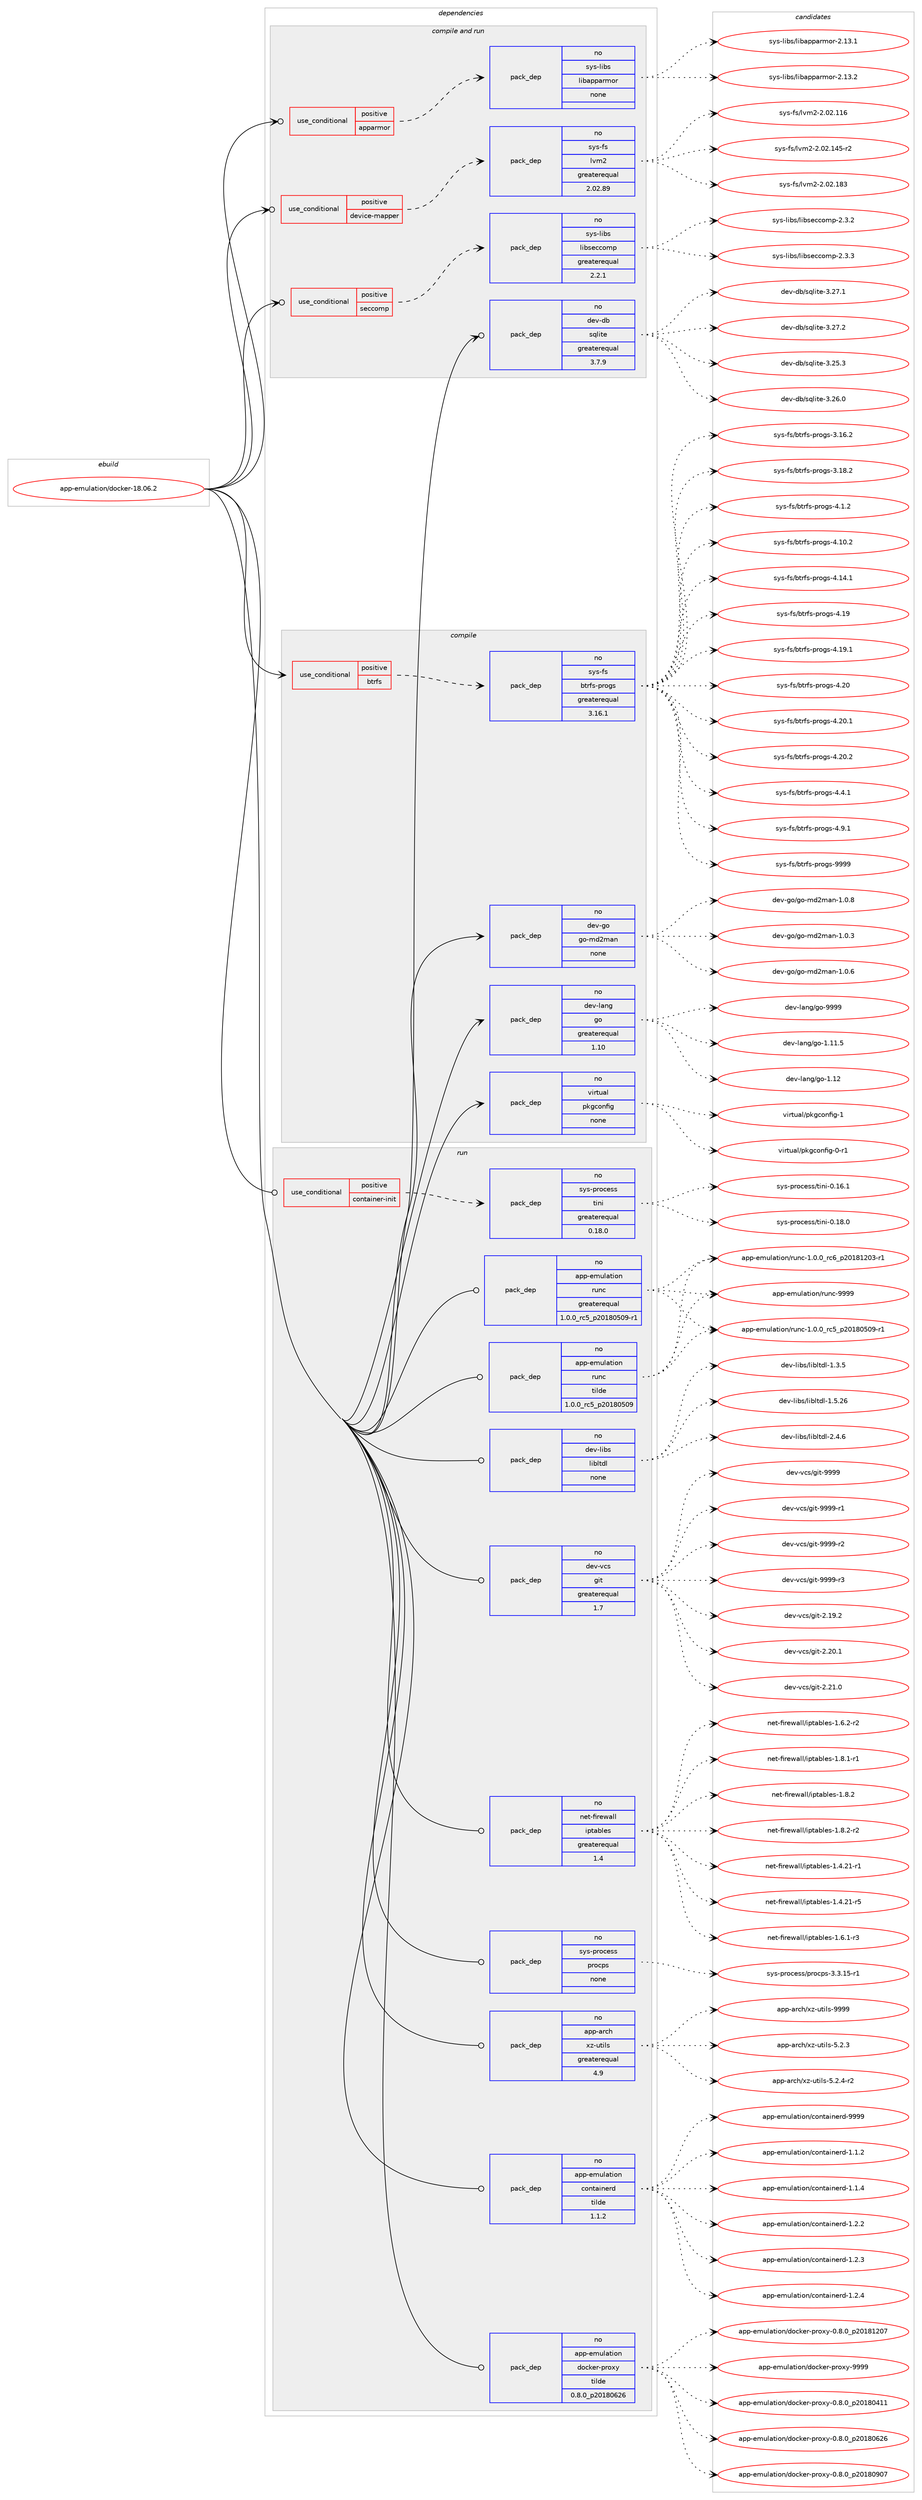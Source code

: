 digraph prolog {

# *************
# Graph options
# *************

newrank=true;
concentrate=true;
compound=true;
graph [rankdir=LR,fontname=Helvetica,fontsize=10,ranksep=1.5];#, ranksep=2.5, nodesep=0.2];
edge  [arrowhead=vee];
node  [fontname=Helvetica,fontsize=10];

# **********
# The ebuild
# **********

subgraph cluster_leftcol {
color=gray;
rank=same;
label=<<i>ebuild</i>>;
id [label="app-emulation/docker-18.06.2", color=red, width=4, href="../app-emulation/docker-18.06.2.svg"];
}

# ****************
# The dependencies
# ****************

subgraph cluster_midcol {
color=gray;
label=<<i>dependencies</i>>;
subgraph cluster_compile {
fillcolor="#eeeeee";
style=filled;
label=<<i>compile</i>>;
subgraph cond349831 {
dependency1284806 [label=<<TABLE BORDER="0" CELLBORDER="1" CELLSPACING="0" CELLPADDING="4"><TR><TD ROWSPAN="3" CELLPADDING="10">use_conditional</TD></TR><TR><TD>positive</TD></TR><TR><TD>btrfs</TD></TR></TABLE>>, shape=none, color=red];
subgraph pack915009 {
dependency1284807 [label=<<TABLE BORDER="0" CELLBORDER="1" CELLSPACING="0" CELLPADDING="4" WIDTH="220"><TR><TD ROWSPAN="6" CELLPADDING="30">pack_dep</TD></TR><TR><TD WIDTH="110">no</TD></TR><TR><TD>sys-fs</TD></TR><TR><TD>btrfs-progs</TD></TR><TR><TD>greaterequal</TD></TR><TR><TD>3.16.1</TD></TR></TABLE>>, shape=none, color=blue];
}
dependency1284806:e -> dependency1284807:w [weight=20,style="dashed",arrowhead="vee"];
}
id:e -> dependency1284806:w [weight=20,style="solid",arrowhead="vee"];
subgraph pack915010 {
dependency1284808 [label=<<TABLE BORDER="0" CELLBORDER="1" CELLSPACING="0" CELLPADDING="4" WIDTH="220"><TR><TD ROWSPAN="6" CELLPADDING="30">pack_dep</TD></TR><TR><TD WIDTH="110">no</TD></TR><TR><TD>dev-go</TD></TR><TR><TD>go-md2man</TD></TR><TR><TD>none</TD></TR><TR><TD></TD></TR></TABLE>>, shape=none, color=blue];
}
id:e -> dependency1284808:w [weight=20,style="solid",arrowhead="vee"];
subgraph pack915011 {
dependency1284809 [label=<<TABLE BORDER="0" CELLBORDER="1" CELLSPACING="0" CELLPADDING="4" WIDTH="220"><TR><TD ROWSPAN="6" CELLPADDING="30">pack_dep</TD></TR><TR><TD WIDTH="110">no</TD></TR><TR><TD>dev-lang</TD></TR><TR><TD>go</TD></TR><TR><TD>greaterequal</TD></TR><TR><TD>1.10</TD></TR></TABLE>>, shape=none, color=blue];
}
id:e -> dependency1284809:w [weight=20,style="solid",arrowhead="vee"];
subgraph pack915012 {
dependency1284810 [label=<<TABLE BORDER="0" CELLBORDER="1" CELLSPACING="0" CELLPADDING="4" WIDTH="220"><TR><TD ROWSPAN="6" CELLPADDING="30">pack_dep</TD></TR><TR><TD WIDTH="110">no</TD></TR><TR><TD>virtual</TD></TR><TR><TD>pkgconfig</TD></TR><TR><TD>none</TD></TR><TR><TD></TD></TR></TABLE>>, shape=none, color=blue];
}
id:e -> dependency1284810:w [weight=20,style="solid",arrowhead="vee"];
}
subgraph cluster_compileandrun {
fillcolor="#eeeeee";
style=filled;
label=<<i>compile and run</i>>;
subgraph cond349832 {
dependency1284811 [label=<<TABLE BORDER="0" CELLBORDER="1" CELLSPACING="0" CELLPADDING="4"><TR><TD ROWSPAN="3" CELLPADDING="10">use_conditional</TD></TR><TR><TD>positive</TD></TR><TR><TD>apparmor</TD></TR></TABLE>>, shape=none, color=red];
subgraph pack915013 {
dependency1284812 [label=<<TABLE BORDER="0" CELLBORDER="1" CELLSPACING="0" CELLPADDING="4" WIDTH="220"><TR><TD ROWSPAN="6" CELLPADDING="30">pack_dep</TD></TR><TR><TD WIDTH="110">no</TD></TR><TR><TD>sys-libs</TD></TR><TR><TD>libapparmor</TD></TR><TR><TD>none</TD></TR><TR><TD></TD></TR></TABLE>>, shape=none, color=blue];
}
dependency1284811:e -> dependency1284812:w [weight=20,style="dashed",arrowhead="vee"];
}
id:e -> dependency1284811:w [weight=20,style="solid",arrowhead="odotvee"];
subgraph cond349833 {
dependency1284813 [label=<<TABLE BORDER="0" CELLBORDER="1" CELLSPACING="0" CELLPADDING="4"><TR><TD ROWSPAN="3" CELLPADDING="10">use_conditional</TD></TR><TR><TD>positive</TD></TR><TR><TD>device-mapper</TD></TR></TABLE>>, shape=none, color=red];
subgraph pack915014 {
dependency1284814 [label=<<TABLE BORDER="0" CELLBORDER="1" CELLSPACING="0" CELLPADDING="4" WIDTH="220"><TR><TD ROWSPAN="6" CELLPADDING="30">pack_dep</TD></TR><TR><TD WIDTH="110">no</TD></TR><TR><TD>sys-fs</TD></TR><TR><TD>lvm2</TD></TR><TR><TD>greaterequal</TD></TR><TR><TD>2.02.89</TD></TR></TABLE>>, shape=none, color=blue];
}
dependency1284813:e -> dependency1284814:w [weight=20,style="dashed",arrowhead="vee"];
}
id:e -> dependency1284813:w [weight=20,style="solid",arrowhead="odotvee"];
subgraph cond349834 {
dependency1284815 [label=<<TABLE BORDER="0" CELLBORDER="1" CELLSPACING="0" CELLPADDING="4"><TR><TD ROWSPAN="3" CELLPADDING="10">use_conditional</TD></TR><TR><TD>positive</TD></TR><TR><TD>seccomp</TD></TR></TABLE>>, shape=none, color=red];
subgraph pack915015 {
dependency1284816 [label=<<TABLE BORDER="0" CELLBORDER="1" CELLSPACING="0" CELLPADDING="4" WIDTH="220"><TR><TD ROWSPAN="6" CELLPADDING="30">pack_dep</TD></TR><TR><TD WIDTH="110">no</TD></TR><TR><TD>sys-libs</TD></TR><TR><TD>libseccomp</TD></TR><TR><TD>greaterequal</TD></TR><TR><TD>2.2.1</TD></TR></TABLE>>, shape=none, color=blue];
}
dependency1284815:e -> dependency1284816:w [weight=20,style="dashed",arrowhead="vee"];
}
id:e -> dependency1284815:w [weight=20,style="solid",arrowhead="odotvee"];
subgraph pack915016 {
dependency1284817 [label=<<TABLE BORDER="0" CELLBORDER="1" CELLSPACING="0" CELLPADDING="4" WIDTH="220"><TR><TD ROWSPAN="6" CELLPADDING="30">pack_dep</TD></TR><TR><TD WIDTH="110">no</TD></TR><TR><TD>dev-db</TD></TR><TR><TD>sqlite</TD></TR><TR><TD>greaterequal</TD></TR><TR><TD>3.7.9</TD></TR></TABLE>>, shape=none, color=blue];
}
id:e -> dependency1284817:w [weight=20,style="solid",arrowhead="odotvee"];
}
subgraph cluster_run {
fillcolor="#eeeeee";
style=filled;
label=<<i>run</i>>;
subgraph cond349835 {
dependency1284818 [label=<<TABLE BORDER="0" CELLBORDER="1" CELLSPACING="0" CELLPADDING="4"><TR><TD ROWSPAN="3" CELLPADDING="10">use_conditional</TD></TR><TR><TD>positive</TD></TR><TR><TD>container-init</TD></TR></TABLE>>, shape=none, color=red];
subgraph pack915017 {
dependency1284819 [label=<<TABLE BORDER="0" CELLBORDER="1" CELLSPACING="0" CELLPADDING="4" WIDTH="220"><TR><TD ROWSPAN="6" CELLPADDING="30">pack_dep</TD></TR><TR><TD WIDTH="110">no</TD></TR><TR><TD>sys-process</TD></TR><TR><TD>tini</TD></TR><TR><TD>greaterequal</TD></TR><TR><TD>0.18.0</TD></TR></TABLE>>, shape=none, color=blue];
}
dependency1284818:e -> dependency1284819:w [weight=20,style="dashed",arrowhead="vee"];
}
id:e -> dependency1284818:w [weight=20,style="solid",arrowhead="odot"];
subgraph pack915018 {
dependency1284820 [label=<<TABLE BORDER="0" CELLBORDER="1" CELLSPACING="0" CELLPADDING="4" WIDTH="220"><TR><TD ROWSPAN="6" CELLPADDING="30">pack_dep</TD></TR><TR><TD WIDTH="110">no</TD></TR><TR><TD>app-arch</TD></TR><TR><TD>xz-utils</TD></TR><TR><TD>greaterequal</TD></TR><TR><TD>4.9</TD></TR></TABLE>>, shape=none, color=blue];
}
id:e -> dependency1284820:w [weight=20,style="solid",arrowhead="odot"];
subgraph pack915019 {
dependency1284821 [label=<<TABLE BORDER="0" CELLBORDER="1" CELLSPACING="0" CELLPADDING="4" WIDTH="220"><TR><TD ROWSPAN="6" CELLPADDING="30">pack_dep</TD></TR><TR><TD WIDTH="110">no</TD></TR><TR><TD>app-emulation</TD></TR><TR><TD>containerd</TD></TR><TR><TD>tilde</TD></TR><TR><TD>1.1.2</TD></TR></TABLE>>, shape=none, color=blue];
}
id:e -> dependency1284821:w [weight=20,style="solid",arrowhead="odot"];
subgraph pack915020 {
dependency1284822 [label=<<TABLE BORDER="0" CELLBORDER="1" CELLSPACING="0" CELLPADDING="4" WIDTH="220"><TR><TD ROWSPAN="6" CELLPADDING="30">pack_dep</TD></TR><TR><TD WIDTH="110">no</TD></TR><TR><TD>app-emulation</TD></TR><TR><TD>docker-proxy</TD></TR><TR><TD>tilde</TD></TR><TR><TD>0.8.0_p20180626</TD></TR></TABLE>>, shape=none, color=blue];
}
id:e -> dependency1284822:w [weight=20,style="solid",arrowhead="odot"];
subgraph pack915021 {
dependency1284823 [label=<<TABLE BORDER="0" CELLBORDER="1" CELLSPACING="0" CELLPADDING="4" WIDTH="220"><TR><TD ROWSPAN="6" CELLPADDING="30">pack_dep</TD></TR><TR><TD WIDTH="110">no</TD></TR><TR><TD>app-emulation</TD></TR><TR><TD>runc</TD></TR><TR><TD>greaterequal</TD></TR><TR><TD>1.0.0_rc5_p20180509-r1</TD></TR></TABLE>>, shape=none, color=blue];
}
id:e -> dependency1284823:w [weight=20,style="solid",arrowhead="odot"];
subgraph pack915022 {
dependency1284824 [label=<<TABLE BORDER="0" CELLBORDER="1" CELLSPACING="0" CELLPADDING="4" WIDTH="220"><TR><TD ROWSPAN="6" CELLPADDING="30">pack_dep</TD></TR><TR><TD WIDTH="110">no</TD></TR><TR><TD>app-emulation</TD></TR><TR><TD>runc</TD></TR><TR><TD>tilde</TD></TR><TR><TD>1.0.0_rc5_p20180509</TD></TR></TABLE>>, shape=none, color=blue];
}
id:e -> dependency1284824:w [weight=20,style="solid",arrowhead="odot"];
subgraph pack915023 {
dependency1284825 [label=<<TABLE BORDER="0" CELLBORDER="1" CELLSPACING="0" CELLPADDING="4" WIDTH="220"><TR><TD ROWSPAN="6" CELLPADDING="30">pack_dep</TD></TR><TR><TD WIDTH="110">no</TD></TR><TR><TD>dev-libs</TD></TR><TR><TD>libltdl</TD></TR><TR><TD>none</TD></TR><TR><TD></TD></TR></TABLE>>, shape=none, color=blue];
}
id:e -> dependency1284825:w [weight=20,style="solid",arrowhead="odot"];
subgraph pack915024 {
dependency1284826 [label=<<TABLE BORDER="0" CELLBORDER="1" CELLSPACING="0" CELLPADDING="4" WIDTH="220"><TR><TD ROWSPAN="6" CELLPADDING="30">pack_dep</TD></TR><TR><TD WIDTH="110">no</TD></TR><TR><TD>dev-vcs</TD></TR><TR><TD>git</TD></TR><TR><TD>greaterequal</TD></TR><TR><TD>1.7</TD></TR></TABLE>>, shape=none, color=blue];
}
id:e -> dependency1284826:w [weight=20,style="solid",arrowhead="odot"];
subgraph pack915025 {
dependency1284827 [label=<<TABLE BORDER="0" CELLBORDER="1" CELLSPACING="0" CELLPADDING="4" WIDTH="220"><TR><TD ROWSPAN="6" CELLPADDING="30">pack_dep</TD></TR><TR><TD WIDTH="110">no</TD></TR><TR><TD>net-firewall</TD></TR><TR><TD>iptables</TD></TR><TR><TD>greaterequal</TD></TR><TR><TD>1.4</TD></TR></TABLE>>, shape=none, color=blue];
}
id:e -> dependency1284827:w [weight=20,style="solid",arrowhead="odot"];
subgraph pack915026 {
dependency1284828 [label=<<TABLE BORDER="0" CELLBORDER="1" CELLSPACING="0" CELLPADDING="4" WIDTH="220"><TR><TD ROWSPAN="6" CELLPADDING="30">pack_dep</TD></TR><TR><TD WIDTH="110">no</TD></TR><TR><TD>sys-process</TD></TR><TR><TD>procps</TD></TR><TR><TD>none</TD></TR><TR><TD></TD></TR></TABLE>>, shape=none, color=blue];
}
id:e -> dependency1284828:w [weight=20,style="solid",arrowhead="odot"];
}
}

# **************
# The candidates
# **************

subgraph cluster_choices {
rank=same;
color=gray;
label=<<i>candidates</i>>;

subgraph choice915009 {
color=black;
nodesep=1;
choice1151211154510211547981161141021154511211411110311545514649544650 [label="sys-fs/btrfs-progs-3.16.2", color=red, width=4,href="../sys-fs/btrfs-progs-3.16.2.svg"];
choice1151211154510211547981161141021154511211411110311545514649564650 [label="sys-fs/btrfs-progs-3.18.2", color=red, width=4,href="../sys-fs/btrfs-progs-3.18.2.svg"];
choice11512111545102115479811611410211545112114111103115455246494650 [label="sys-fs/btrfs-progs-4.1.2", color=red, width=4,href="../sys-fs/btrfs-progs-4.1.2.svg"];
choice1151211154510211547981161141021154511211411110311545524649484650 [label="sys-fs/btrfs-progs-4.10.2", color=red, width=4,href="../sys-fs/btrfs-progs-4.10.2.svg"];
choice1151211154510211547981161141021154511211411110311545524649524649 [label="sys-fs/btrfs-progs-4.14.1", color=red, width=4,href="../sys-fs/btrfs-progs-4.14.1.svg"];
choice115121115451021154798116114102115451121141111031154552464957 [label="sys-fs/btrfs-progs-4.19", color=red, width=4,href="../sys-fs/btrfs-progs-4.19.svg"];
choice1151211154510211547981161141021154511211411110311545524649574649 [label="sys-fs/btrfs-progs-4.19.1", color=red, width=4,href="../sys-fs/btrfs-progs-4.19.1.svg"];
choice115121115451021154798116114102115451121141111031154552465048 [label="sys-fs/btrfs-progs-4.20", color=red, width=4,href="../sys-fs/btrfs-progs-4.20.svg"];
choice1151211154510211547981161141021154511211411110311545524650484649 [label="sys-fs/btrfs-progs-4.20.1", color=red, width=4,href="../sys-fs/btrfs-progs-4.20.1.svg"];
choice1151211154510211547981161141021154511211411110311545524650484650 [label="sys-fs/btrfs-progs-4.20.2", color=red, width=4,href="../sys-fs/btrfs-progs-4.20.2.svg"];
choice11512111545102115479811611410211545112114111103115455246524649 [label="sys-fs/btrfs-progs-4.4.1", color=red, width=4,href="../sys-fs/btrfs-progs-4.4.1.svg"];
choice11512111545102115479811611410211545112114111103115455246574649 [label="sys-fs/btrfs-progs-4.9.1", color=red, width=4,href="../sys-fs/btrfs-progs-4.9.1.svg"];
choice115121115451021154798116114102115451121141111031154557575757 [label="sys-fs/btrfs-progs-9999", color=red, width=4,href="../sys-fs/btrfs-progs-9999.svg"];
dependency1284807:e -> choice1151211154510211547981161141021154511211411110311545514649544650:w [style=dotted,weight="100"];
dependency1284807:e -> choice1151211154510211547981161141021154511211411110311545514649564650:w [style=dotted,weight="100"];
dependency1284807:e -> choice11512111545102115479811611410211545112114111103115455246494650:w [style=dotted,weight="100"];
dependency1284807:e -> choice1151211154510211547981161141021154511211411110311545524649484650:w [style=dotted,weight="100"];
dependency1284807:e -> choice1151211154510211547981161141021154511211411110311545524649524649:w [style=dotted,weight="100"];
dependency1284807:e -> choice115121115451021154798116114102115451121141111031154552464957:w [style=dotted,weight="100"];
dependency1284807:e -> choice1151211154510211547981161141021154511211411110311545524649574649:w [style=dotted,weight="100"];
dependency1284807:e -> choice115121115451021154798116114102115451121141111031154552465048:w [style=dotted,weight="100"];
dependency1284807:e -> choice1151211154510211547981161141021154511211411110311545524650484649:w [style=dotted,weight="100"];
dependency1284807:e -> choice1151211154510211547981161141021154511211411110311545524650484650:w [style=dotted,weight="100"];
dependency1284807:e -> choice11512111545102115479811611410211545112114111103115455246524649:w [style=dotted,weight="100"];
dependency1284807:e -> choice11512111545102115479811611410211545112114111103115455246574649:w [style=dotted,weight="100"];
dependency1284807:e -> choice115121115451021154798116114102115451121141111031154557575757:w [style=dotted,weight="100"];
}
subgraph choice915010 {
color=black;
nodesep=1;
choice1001011184510311147103111451091005010997110454946484651 [label="dev-go/go-md2man-1.0.3", color=red, width=4,href="../dev-go/go-md2man-1.0.3.svg"];
choice1001011184510311147103111451091005010997110454946484654 [label="dev-go/go-md2man-1.0.6", color=red, width=4,href="../dev-go/go-md2man-1.0.6.svg"];
choice1001011184510311147103111451091005010997110454946484656 [label="dev-go/go-md2man-1.0.8", color=red, width=4,href="../dev-go/go-md2man-1.0.8.svg"];
dependency1284808:e -> choice1001011184510311147103111451091005010997110454946484651:w [style=dotted,weight="100"];
dependency1284808:e -> choice1001011184510311147103111451091005010997110454946484654:w [style=dotted,weight="100"];
dependency1284808:e -> choice1001011184510311147103111451091005010997110454946484656:w [style=dotted,weight="100"];
}
subgraph choice915011 {
color=black;
nodesep=1;
choice10010111845108971101034710311145494649494653 [label="dev-lang/go-1.11.5", color=red, width=4,href="../dev-lang/go-1.11.5.svg"];
choice1001011184510897110103471031114549464950 [label="dev-lang/go-1.12", color=red, width=4,href="../dev-lang/go-1.12.svg"];
choice1001011184510897110103471031114557575757 [label="dev-lang/go-9999", color=red, width=4,href="../dev-lang/go-9999.svg"];
dependency1284809:e -> choice10010111845108971101034710311145494649494653:w [style=dotted,weight="100"];
dependency1284809:e -> choice1001011184510897110103471031114549464950:w [style=dotted,weight="100"];
dependency1284809:e -> choice1001011184510897110103471031114557575757:w [style=dotted,weight="100"];
}
subgraph choice915012 {
color=black;
nodesep=1;
choice11810511411611797108471121071039911111010210510345484511449 [label="virtual/pkgconfig-0-r1", color=red, width=4,href="../virtual/pkgconfig-0-r1.svg"];
choice1181051141161179710847112107103991111101021051034549 [label="virtual/pkgconfig-1", color=red, width=4,href="../virtual/pkgconfig-1.svg"];
dependency1284810:e -> choice11810511411611797108471121071039911111010210510345484511449:w [style=dotted,weight="100"];
dependency1284810:e -> choice1181051141161179710847112107103991111101021051034549:w [style=dotted,weight="100"];
}
subgraph choice915013 {
color=black;
nodesep=1;
choice11512111545108105981154710810598971121129711410911111445504649514649 [label="sys-libs/libapparmor-2.13.1", color=red, width=4,href="../sys-libs/libapparmor-2.13.1.svg"];
choice11512111545108105981154710810598971121129711410911111445504649514650 [label="sys-libs/libapparmor-2.13.2", color=red, width=4,href="../sys-libs/libapparmor-2.13.2.svg"];
dependency1284812:e -> choice11512111545108105981154710810598971121129711410911111445504649514649:w [style=dotted,weight="100"];
dependency1284812:e -> choice11512111545108105981154710810598971121129711410911111445504649514650:w [style=dotted,weight="100"];
}
subgraph choice915014 {
color=black;
nodesep=1;
choice115121115451021154710811810950455046485046494954 [label="sys-fs/lvm2-2.02.116", color=red, width=4,href="../sys-fs/lvm2-2.02.116.svg"];
choice1151211154510211547108118109504550464850464952534511450 [label="sys-fs/lvm2-2.02.145-r2", color=red, width=4,href="../sys-fs/lvm2-2.02.145-r2.svg"];
choice115121115451021154710811810950455046485046495651 [label="sys-fs/lvm2-2.02.183", color=red, width=4,href="../sys-fs/lvm2-2.02.183.svg"];
dependency1284814:e -> choice115121115451021154710811810950455046485046494954:w [style=dotted,weight="100"];
dependency1284814:e -> choice1151211154510211547108118109504550464850464952534511450:w [style=dotted,weight="100"];
dependency1284814:e -> choice115121115451021154710811810950455046485046495651:w [style=dotted,weight="100"];
}
subgraph choice915015 {
color=black;
nodesep=1;
choice115121115451081059811547108105981151019999111109112455046514650 [label="sys-libs/libseccomp-2.3.2", color=red, width=4,href="../sys-libs/libseccomp-2.3.2.svg"];
choice115121115451081059811547108105981151019999111109112455046514651 [label="sys-libs/libseccomp-2.3.3", color=red, width=4,href="../sys-libs/libseccomp-2.3.3.svg"];
dependency1284816:e -> choice115121115451081059811547108105981151019999111109112455046514650:w [style=dotted,weight="100"];
dependency1284816:e -> choice115121115451081059811547108105981151019999111109112455046514651:w [style=dotted,weight="100"];
}
subgraph choice915016 {
color=black;
nodesep=1;
choice10010111845100984711511310810511610145514650534651 [label="dev-db/sqlite-3.25.3", color=red, width=4,href="../dev-db/sqlite-3.25.3.svg"];
choice10010111845100984711511310810511610145514650544648 [label="dev-db/sqlite-3.26.0", color=red, width=4,href="../dev-db/sqlite-3.26.0.svg"];
choice10010111845100984711511310810511610145514650554649 [label="dev-db/sqlite-3.27.1", color=red, width=4,href="../dev-db/sqlite-3.27.1.svg"];
choice10010111845100984711511310810511610145514650554650 [label="dev-db/sqlite-3.27.2", color=red, width=4,href="../dev-db/sqlite-3.27.2.svg"];
dependency1284817:e -> choice10010111845100984711511310810511610145514650534651:w [style=dotted,weight="100"];
dependency1284817:e -> choice10010111845100984711511310810511610145514650544648:w [style=dotted,weight="100"];
dependency1284817:e -> choice10010111845100984711511310810511610145514650554649:w [style=dotted,weight="100"];
dependency1284817:e -> choice10010111845100984711511310810511610145514650554650:w [style=dotted,weight="100"];
}
subgraph choice915017 {
color=black;
nodesep=1;
choice11512111545112114111991011151154711610511010545484649544649 [label="sys-process/tini-0.16.1", color=red, width=4,href="../sys-process/tini-0.16.1.svg"];
choice11512111545112114111991011151154711610511010545484649564648 [label="sys-process/tini-0.18.0", color=red, width=4,href="../sys-process/tini-0.18.0.svg"];
dependency1284819:e -> choice11512111545112114111991011151154711610511010545484649544649:w [style=dotted,weight="100"];
dependency1284819:e -> choice11512111545112114111991011151154711610511010545484649564648:w [style=dotted,weight="100"];
}
subgraph choice915018 {
color=black;
nodesep=1;
choice971121124597114991044712012245117116105108115455346504651 [label="app-arch/xz-utils-5.2.3", color=red, width=4,href="../app-arch/xz-utils-5.2.3.svg"];
choice9711211245971149910447120122451171161051081154553465046524511450 [label="app-arch/xz-utils-5.2.4-r2", color=red, width=4,href="../app-arch/xz-utils-5.2.4-r2.svg"];
choice9711211245971149910447120122451171161051081154557575757 [label="app-arch/xz-utils-9999", color=red, width=4,href="../app-arch/xz-utils-9999.svg"];
dependency1284820:e -> choice971121124597114991044712012245117116105108115455346504651:w [style=dotted,weight="100"];
dependency1284820:e -> choice9711211245971149910447120122451171161051081154553465046524511450:w [style=dotted,weight="100"];
dependency1284820:e -> choice9711211245971149910447120122451171161051081154557575757:w [style=dotted,weight="100"];
}
subgraph choice915019 {
color=black;
nodesep=1;
choice971121124510110911710897116105111110479911111011697105110101114100454946494650 [label="app-emulation/containerd-1.1.2", color=red, width=4,href="../app-emulation/containerd-1.1.2.svg"];
choice971121124510110911710897116105111110479911111011697105110101114100454946494652 [label="app-emulation/containerd-1.1.4", color=red, width=4,href="../app-emulation/containerd-1.1.4.svg"];
choice971121124510110911710897116105111110479911111011697105110101114100454946504650 [label="app-emulation/containerd-1.2.2", color=red, width=4,href="../app-emulation/containerd-1.2.2.svg"];
choice971121124510110911710897116105111110479911111011697105110101114100454946504651 [label="app-emulation/containerd-1.2.3", color=red, width=4,href="../app-emulation/containerd-1.2.3.svg"];
choice971121124510110911710897116105111110479911111011697105110101114100454946504652 [label="app-emulation/containerd-1.2.4", color=red, width=4,href="../app-emulation/containerd-1.2.4.svg"];
choice9711211245101109117108971161051111104799111110116971051101011141004557575757 [label="app-emulation/containerd-9999", color=red, width=4,href="../app-emulation/containerd-9999.svg"];
dependency1284821:e -> choice971121124510110911710897116105111110479911111011697105110101114100454946494650:w [style=dotted,weight="100"];
dependency1284821:e -> choice971121124510110911710897116105111110479911111011697105110101114100454946494652:w [style=dotted,weight="100"];
dependency1284821:e -> choice971121124510110911710897116105111110479911111011697105110101114100454946504650:w [style=dotted,weight="100"];
dependency1284821:e -> choice971121124510110911710897116105111110479911111011697105110101114100454946504651:w [style=dotted,weight="100"];
dependency1284821:e -> choice971121124510110911710897116105111110479911111011697105110101114100454946504652:w [style=dotted,weight="100"];
dependency1284821:e -> choice9711211245101109117108971161051111104799111110116971051101011141004557575757:w [style=dotted,weight="100"];
}
subgraph choice915020 {
color=black;
nodesep=1;
choice971121124510110911710897116105111110471001119910710111445112114111120121454846564648951125048495648524949 [label="app-emulation/docker-proxy-0.8.0_p20180411", color=red, width=4,href="../app-emulation/docker-proxy-0.8.0_p20180411.svg"];
choice971121124510110911710897116105111110471001119910710111445112114111120121454846564648951125048495648545054 [label="app-emulation/docker-proxy-0.8.0_p20180626", color=red, width=4,href="../app-emulation/docker-proxy-0.8.0_p20180626.svg"];
choice971121124510110911710897116105111110471001119910710111445112114111120121454846564648951125048495648574855 [label="app-emulation/docker-proxy-0.8.0_p20180907", color=red, width=4,href="../app-emulation/docker-proxy-0.8.0_p20180907.svg"];
choice971121124510110911710897116105111110471001119910710111445112114111120121454846564648951125048495649504855 [label="app-emulation/docker-proxy-0.8.0_p20181207", color=red, width=4,href="../app-emulation/docker-proxy-0.8.0_p20181207.svg"];
choice9711211245101109117108971161051111104710011199107101114451121141111201214557575757 [label="app-emulation/docker-proxy-9999", color=red, width=4,href="../app-emulation/docker-proxy-9999.svg"];
dependency1284822:e -> choice971121124510110911710897116105111110471001119910710111445112114111120121454846564648951125048495648524949:w [style=dotted,weight="100"];
dependency1284822:e -> choice971121124510110911710897116105111110471001119910710111445112114111120121454846564648951125048495648545054:w [style=dotted,weight="100"];
dependency1284822:e -> choice971121124510110911710897116105111110471001119910710111445112114111120121454846564648951125048495648574855:w [style=dotted,weight="100"];
dependency1284822:e -> choice971121124510110911710897116105111110471001119910710111445112114111120121454846564648951125048495649504855:w [style=dotted,weight="100"];
dependency1284822:e -> choice9711211245101109117108971161051111104710011199107101114451121141111201214557575757:w [style=dotted,weight="100"];
}
subgraph choice915021 {
color=black;
nodesep=1;
choice97112112451011091171089711610511111047114117110994549464846489511499539511250484956485348574511449 [label="app-emulation/runc-1.0.0_rc5_p20180509-r1", color=red, width=4,href="../app-emulation/runc-1.0.0_rc5_p20180509-r1.svg"];
choice97112112451011091171089711610511111047114117110994549464846489511499549511250484956495048514511449 [label="app-emulation/runc-1.0.0_rc6_p20181203-r1", color=red, width=4,href="../app-emulation/runc-1.0.0_rc6_p20181203-r1.svg"];
choice97112112451011091171089711610511111047114117110994557575757 [label="app-emulation/runc-9999", color=red, width=4,href="../app-emulation/runc-9999.svg"];
dependency1284823:e -> choice97112112451011091171089711610511111047114117110994549464846489511499539511250484956485348574511449:w [style=dotted,weight="100"];
dependency1284823:e -> choice97112112451011091171089711610511111047114117110994549464846489511499549511250484956495048514511449:w [style=dotted,weight="100"];
dependency1284823:e -> choice97112112451011091171089711610511111047114117110994557575757:w [style=dotted,weight="100"];
}
subgraph choice915022 {
color=black;
nodesep=1;
choice97112112451011091171089711610511111047114117110994549464846489511499539511250484956485348574511449 [label="app-emulation/runc-1.0.0_rc5_p20180509-r1", color=red, width=4,href="../app-emulation/runc-1.0.0_rc5_p20180509-r1.svg"];
choice97112112451011091171089711610511111047114117110994549464846489511499549511250484956495048514511449 [label="app-emulation/runc-1.0.0_rc6_p20181203-r1", color=red, width=4,href="../app-emulation/runc-1.0.0_rc6_p20181203-r1.svg"];
choice97112112451011091171089711610511111047114117110994557575757 [label="app-emulation/runc-9999", color=red, width=4,href="../app-emulation/runc-9999.svg"];
dependency1284824:e -> choice97112112451011091171089711610511111047114117110994549464846489511499539511250484956485348574511449:w [style=dotted,weight="100"];
dependency1284824:e -> choice97112112451011091171089711610511111047114117110994549464846489511499549511250484956495048514511449:w [style=dotted,weight="100"];
dependency1284824:e -> choice97112112451011091171089711610511111047114117110994557575757:w [style=dotted,weight="100"];
}
subgraph choice915023 {
color=black;
nodesep=1;
choice10010111845108105981154710810598108116100108454946514653 [label="dev-libs/libltdl-1.3.5", color=red, width=4,href="../dev-libs/libltdl-1.3.5.svg"];
choice1001011184510810598115471081059810811610010845494653465054 [label="dev-libs/libltdl-1.5.26", color=red, width=4,href="../dev-libs/libltdl-1.5.26.svg"];
choice10010111845108105981154710810598108116100108455046524654 [label="dev-libs/libltdl-2.4.6", color=red, width=4,href="../dev-libs/libltdl-2.4.6.svg"];
dependency1284825:e -> choice10010111845108105981154710810598108116100108454946514653:w [style=dotted,weight="100"];
dependency1284825:e -> choice1001011184510810598115471081059810811610010845494653465054:w [style=dotted,weight="100"];
dependency1284825:e -> choice10010111845108105981154710810598108116100108455046524654:w [style=dotted,weight="100"];
}
subgraph choice915024 {
color=black;
nodesep=1;
choice10010111845118991154710310511645504649574650 [label="dev-vcs/git-2.19.2", color=red, width=4,href="../dev-vcs/git-2.19.2.svg"];
choice10010111845118991154710310511645504650484649 [label="dev-vcs/git-2.20.1", color=red, width=4,href="../dev-vcs/git-2.20.1.svg"];
choice10010111845118991154710310511645504650494648 [label="dev-vcs/git-2.21.0", color=red, width=4,href="../dev-vcs/git-2.21.0.svg"];
choice1001011184511899115471031051164557575757 [label="dev-vcs/git-9999", color=red, width=4,href="../dev-vcs/git-9999.svg"];
choice10010111845118991154710310511645575757574511449 [label="dev-vcs/git-9999-r1", color=red, width=4,href="../dev-vcs/git-9999-r1.svg"];
choice10010111845118991154710310511645575757574511450 [label="dev-vcs/git-9999-r2", color=red, width=4,href="../dev-vcs/git-9999-r2.svg"];
choice10010111845118991154710310511645575757574511451 [label="dev-vcs/git-9999-r3", color=red, width=4,href="../dev-vcs/git-9999-r3.svg"];
dependency1284826:e -> choice10010111845118991154710310511645504649574650:w [style=dotted,weight="100"];
dependency1284826:e -> choice10010111845118991154710310511645504650484649:w [style=dotted,weight="100"];
dependency1284826:e -> choice10010111845118991154710310511645504650494648:w [style=dotted,weight="100"];
dependency1284826:e -> choice1001011184511899115471031051164557575757:w [style=dotted,weight="100"];
dependency1284826:e -> choice10010111845118991154710310511645575757574511449:w [style=dotted,weight="100"];
dependency1284826:e -> choice10010111845118991154710310511645575757574511450:w [style=dotted,weight="100"];
dependency1284826:e -> choice10010111845118991154710310511645575757574511451:w [style=dotted,weight="100"];
}
subgraph choice915025 {
color=black;
nodesep=1;
choice1101011164510210511410111997108108471051121169798108101115454946524650494511449 [label="net-firewall/iptables-1.4.21-r1", color=red, width=4,href="../net-firewall/iptables-1.4.21-r1.svg"];
choice1101011164510210511410111997108108471051121169798108101115454946524650494511453 [label="net-firewall/iptables-1.4.21-r5", color=red, width=4,href="../net-firewall/iptables-1.4.21-r5.svg"];
choice11010111645102105114101119971081084710511211697981081011154549465446494511451 [label="net-firewall/iptables-1.6.1-r3", color=red, width=4,href="../net-firewall/iptables-1.6.1-r3.svg"];
choice11010111645102105114101119971081084710511211697981081011154549465446504511450 [label="net-firewall/iptables-1.6.2-r2", color=red, width=4,href="../net-firewall/iptables-1.6.2-r2.svg"];
choice11010111645102105114101119971081084710511211697981081011154549465646494511449 [label="net-firewall/iptables-1.8.1-r1", color=red, width=4,href="../net-firewall/iptables-1.8.1-r1.svg"];
choice1101011164510210511410111997108108471051121169798108101115454946564650 [label="net-firewall/iptables-1.8.2", color=red, width=4,href="../net-firewall/iptables-1.8.2.svg"];
choice11010111645102105114101119971081084710511211697981081011154549465646504511450 [label="net-firewall/iptables-1.8.2-r2", color=red, width=4,href="../net-firewall/iptables-1.8.2-r2.svg"];
dependency1284827:e -> choice1101011164510210511410111997108108471051121169798108101115454946524650494511449:w [style=dotted,weight="100"];
dependency1284827:e -> choice1101011164510210511410111997108108471051121169798108101115454946524650494511453:w [style=dotted,weight="100"];
dependency1284827:e -> choice11010111645102105114101119971081084710511211697981081011154549465446494511451:w [style=dotted,weight="100"];
dependency1284827:e -> choice11010111645102105114101119971081084710511211697981081011154549465446504511450:w [style=dotted,weight="100"];
dependency1284827:e -> choice11010111645102105114101119971081084710511211697981081011154549465646494511449:w [style=dotted,weight="100"];
dependency1284827:e -> choice1101011164510210511410111997108108471051121169798108101115454946564650:w [style=dotted,weight="100"];
dependency1284827:e -> choice11010111645102105114101119971081084710511211697981081011154549465646504511450:w [style=dotted,weight="100"];
}
subgraph choice915026 {
color=black;
nodesep=1;
choice11512111545112114111991011151154711211411199112115455146514649534511449 [label="sys-process/procps-3.3.15-r1", color=red, width=4,href="../sys-process/procps-3.3.15-r1.svg"];
dependency1284828:e -> choice11512111545112114111991011151154711211411199112115455146514649534511449:w [style=dotted,weight="100"];
}
}

}
